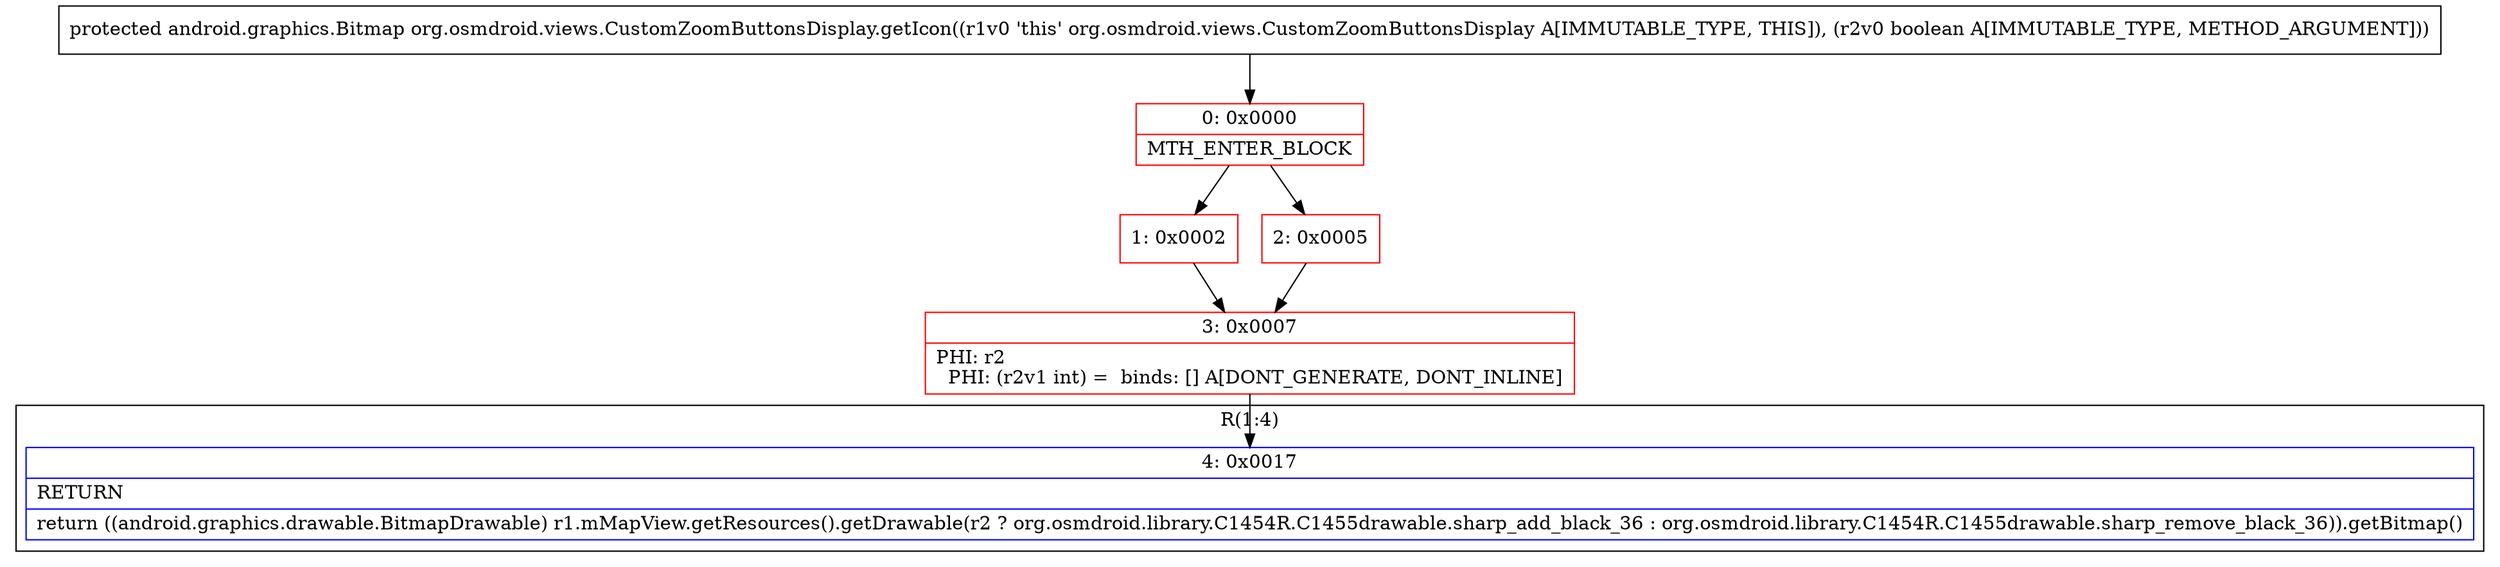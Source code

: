 digraph "CFG fororg.osmdroid.views.CustomZoomButtonsDisplay.getIcon(Z)Landroid\/graphics\/Bitmap;" {
subgraph cluster_Region_1383611051 {
label = "R(1:4)";
node [shape=record,color=blue];
Node_4 [shape=record,label="{4\:\ 0x0017|RETURN\l|return ((android.graphics.drawable.BitmapDrawable) r1.mMapView.getResources().getDrawable(r2 ? org.osmdroid.library.C1454R.C1455drawable.sharp_add_black_36 : org.osmdroid.library.C1454R.C1455drawable.sharp_remove_black_36)).getBitmap()\l}"];
}
Node_0 [shape=record,color=red,label="{0\:\ 0x0000|MTH_ENTER_BLOCK\l}"];
Node_1 [shape=record,color=red,label="{1\:\ 0x0002}"];
Node_2 [shape=record,color=red,label="{2\:\ 0x0005}"];
Node_3 [shape=record,color=red,label="{3\:\ 0x0007|PHI: r2 \l  PHI: (r2v1 int) =  binds: [] A[DONT_GENERATE, DONT_INLINE]\l}"];
MethodNode[shape=record,label="{protected android.graphics.Bitmap org.osmdroid.views.CustomZoomButtonsDisplay.getIcon((r1v0 'this' org.osmdroid.views.CustomZoomButtonsDisplay A[IMMUTABLE_TYPE, THIS]), (r2v0 boolean A[IMMUTABLE_TYPE, METHOD_ARGUMENT])) }"];
MethodNode -> Node_0;
Node_0 -> Node_1;
Node_0 -> Node_2;
Node_1 -> Node_3;
Node_2 -> Node_3;
Node_3 -> Node_4;
}

